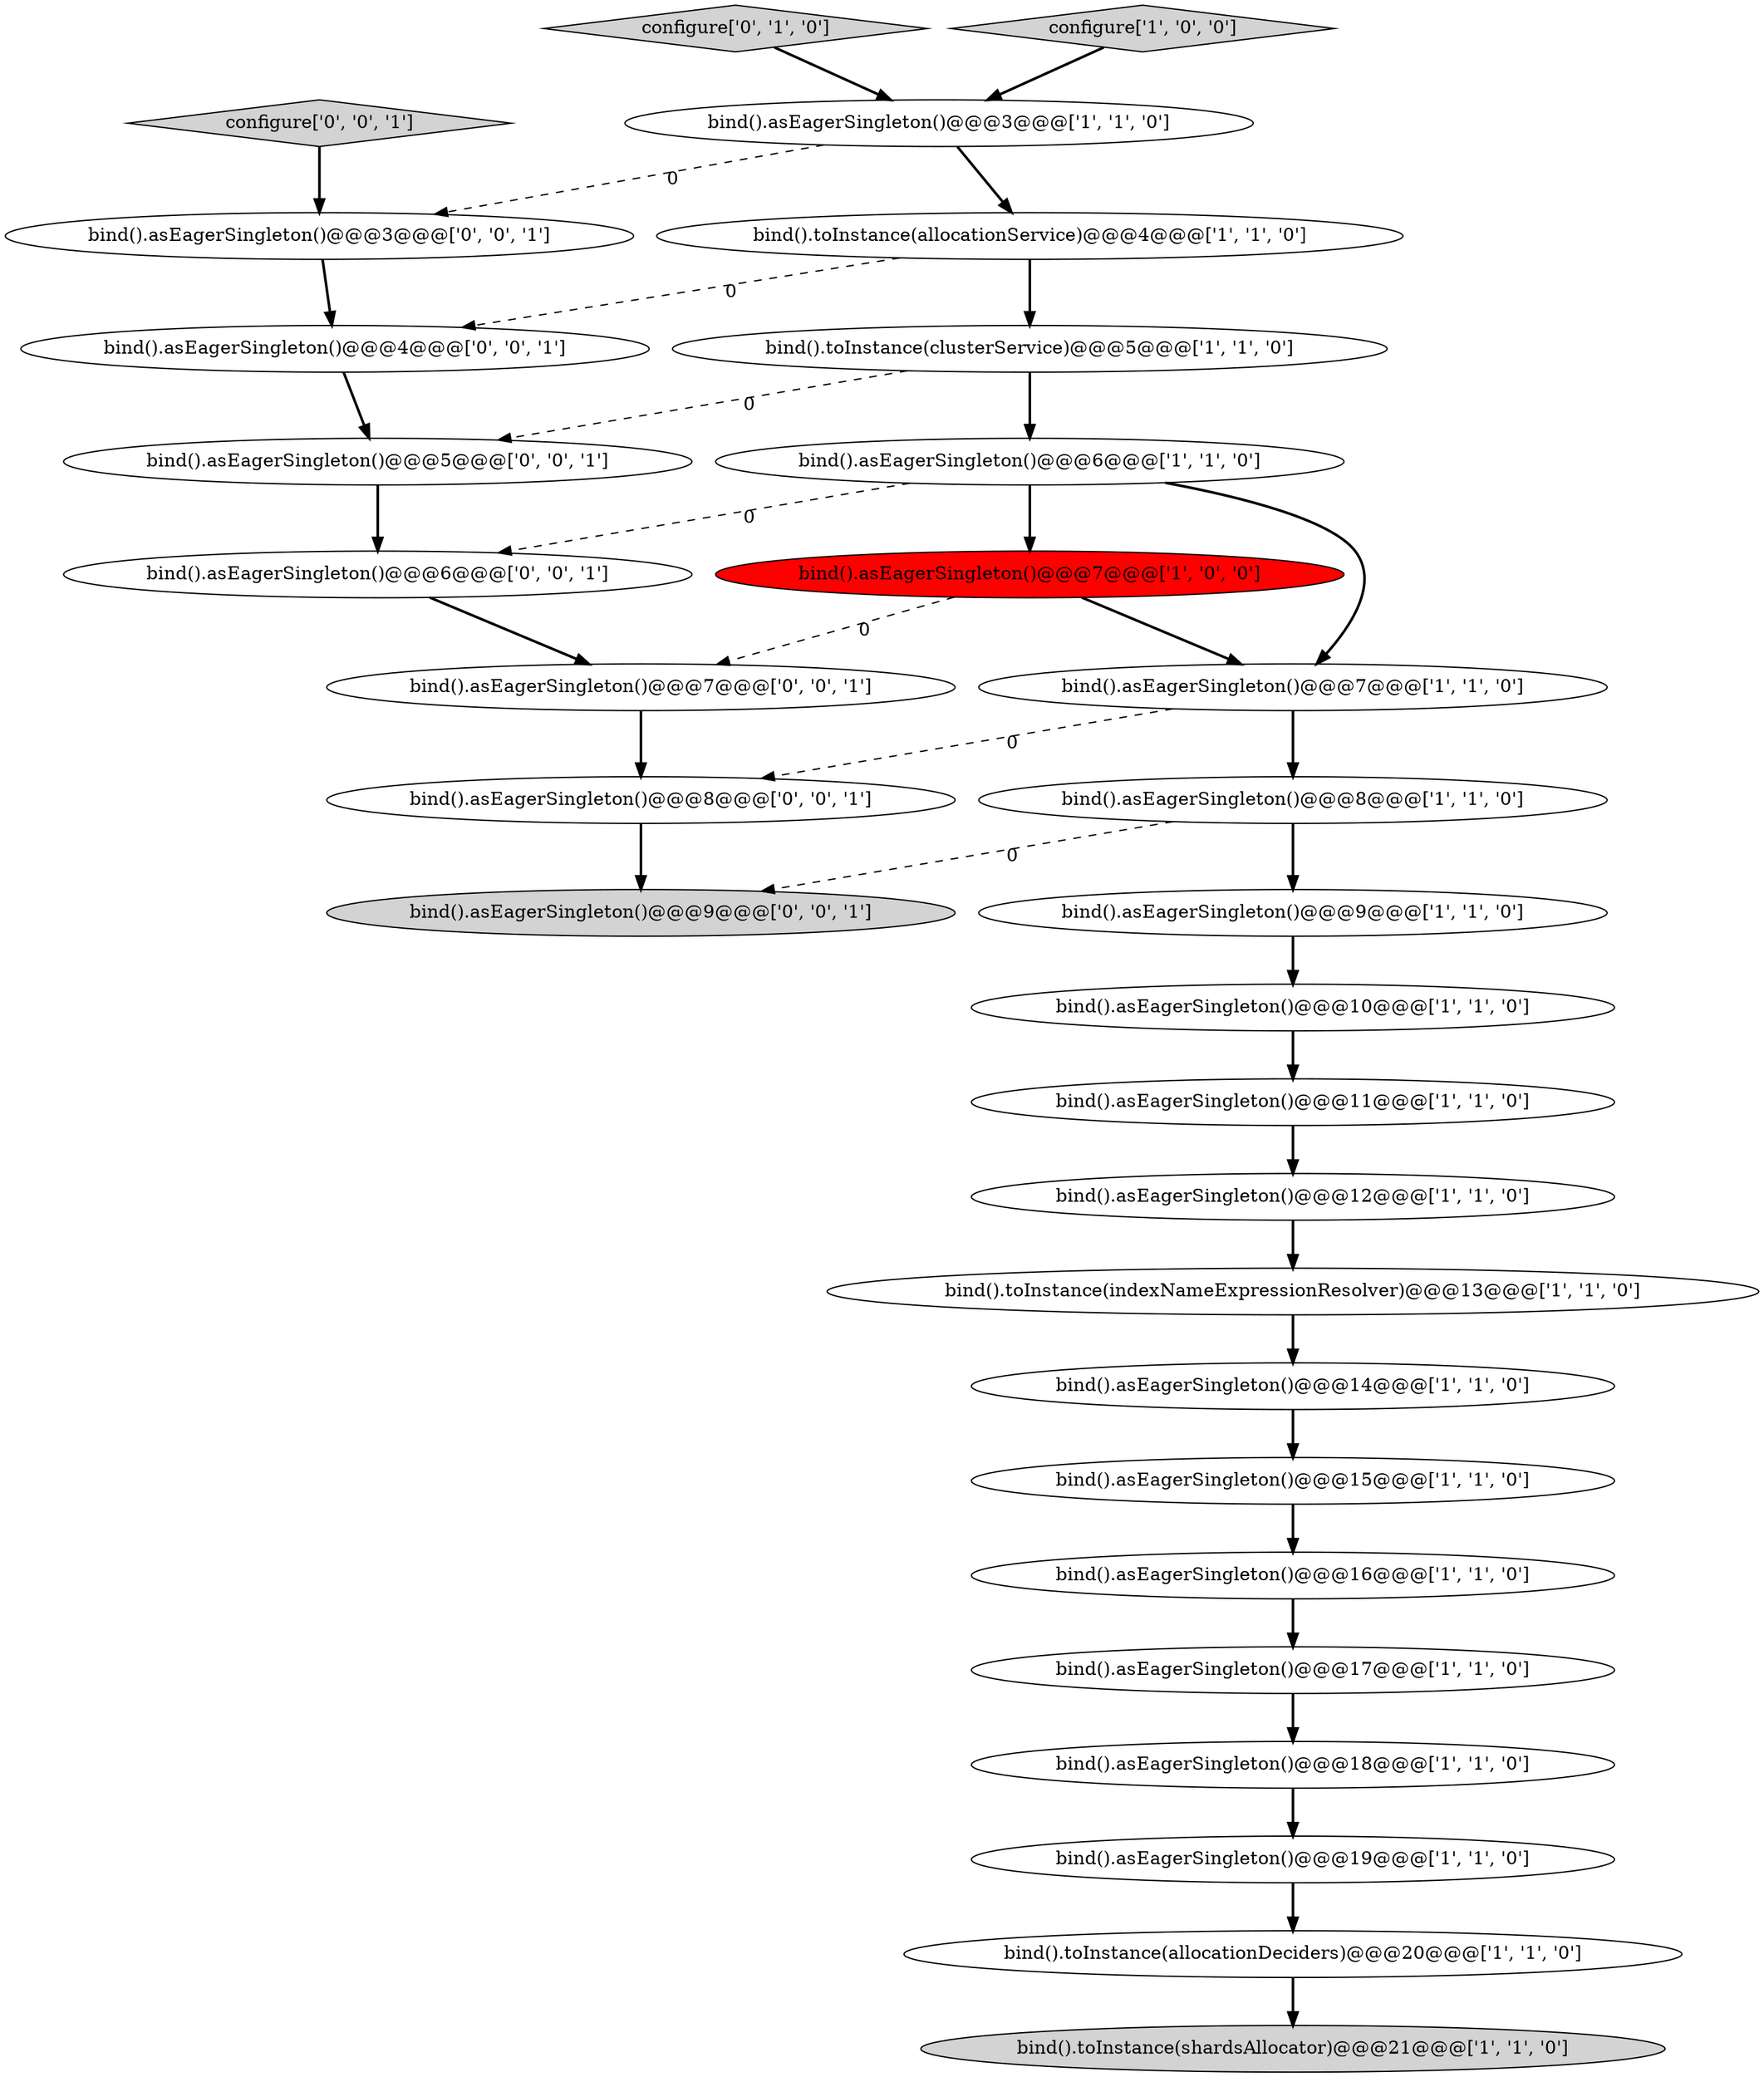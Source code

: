 digraph {
6 [style = filled, label = "bind().asEagerSingleton()@@@7@@@['1', '0', '0']", fillcolor = red, shape = ellipse image = "AAA1AAABBB1BBB"];
28 [style = filled, label = "bind().asEagerSingleton()@@@9@@@['0', '0', '1']", fillcolor = lightgray, shape = ellipse image = "AAA0AAABBB3BBB"];
19 [style = filled, label = "bind().toInstance(indexNameExpressionResolver)@@@13@@@['1', '1', '0']", fillcolor = white, shape = ellipse image = "AAA0AAABBB1BBB"];
21 [style = filled, label = "configure['0', '1', '0']", fillcolor = lightgray, shape = diamond image = "AAA0AAABBB2BBB"];
13 [style = filled, label = "bind().toInstance(allocationDeciders)@@@20@@@['1', '1', '0']", fillcolor = white, shape = ellipse image = "AAA0AAABBB1BBB"];
27 [style = filled, label = "bind().asEagerSingleton()@@@8@@@['0', '0', '1']", fillcolor = white, shape = ellipse image = "AAA0AAABBB3BBB"];
17 [style = filled, label = "bind().asEagerSingleton()@@@16@@@['1', '1', '0']", fillcolor = white, shape = ellipse image = "AAA0AAABBB1BBB"];
2 [style = filled, label = "bind().asEagerSingleton()@@@7@@@['1', '1', '0']", fillcolor = white, shape = ellipse image = "AAA0AAABBB1BBB"];
25 [style = filled, label = "bind().asEagerSingleton()@@@6@@@['0', '0', '1']", fillcolor = white, shape = ellipse image = "AAA0AAABBB3BBB"];
14 [style = filled, label = "bind().asEagerSingleton()@@@18@@@['1', '1', '0']", fillcolor = white, shape = ellipse image = "AAA0AAABBB1BBB"];
12 [style = filled, label = "bind().asEagerSingleton()@@@19@@@['1', '1', '0']", fillcolor = white, shape = ellipse image = "AAA0AAABBB1BBB"];
24 [style = filled, label = "bind().asEagerSingleton()@@@4@@@['0', '0', '1']", fillcolor = white, shape = ellipse image = "AAA0AAABBB3BBB"];
15 [style = filled, label = "bind().asEagerSingleton()@@@17@@@['1', '1', '0']", fillcolor = white, shape = ellipse image = "AAA0AAABBB1BBB"];
29 [style = filled, label = "configure['0', '0', '1']", fillcolor = lightgray, shape = diamond image = "AAA0AAABBB3BBB"];
7 [style = filled, label = "configure['1', '0', '0']", fillcolor = lightgray, shape = diamond image = "AAA0AAABBB1BBB"];
20 [style = filled, label = "bind().asEagerSingleton()@@@11@@@['1', '1', '0']", fillcolor = white, shape = ellipse image = "AAA0AAABBB1BBB"];
1 [style = filled, label = "bind().asEagerSingleton()@@@14@@@['1', '1', '0']", fillcolor = white, shape = ellipse image = "AAA0AAABBB1BBB"];
26 [style = filled, label = "bind().asEagerSingleton()@@@7@@@['0', '0', '1']", fillcolor = white, shape = ellipse image = "AAA0AAABBB3BBB"];
8 [style = filled, label = "bind().asEagerSingleton()@@@3@@@['1', '1', '0']", fillcolor = white, shape = ellipse image = "AAA0AAABBB1BBB"];
5 [style = filled, label = "bind().asEagerSingleton()@@@12@@@['1', '1', '0']", fillcolor = white, shape = ellipse image = "AAA0AAABBB1BBB"];
23 [style = filled, label = "bind().asEagerSingleton()@@@3@@@['0', '0', '1']", fillcolor = white, shape = ellipse image = "AAA0AAABBB3BBB"];
18 [style = filled, label = "bind().asEagerSingleton()@@@8@@@['1', '1', '0']", fillcolor = white, shape = ellipse image = "AAA0AAABBB1BBB"];
0 [style = filled, label = "bind().toInstance(shardsAllocator)@@@21@@@['1', '1', '0']", fillcolor = lightgray, shape = ellipse image = "AAA0AAABBB1BBB"];
11 [style = filled, label = "bind().asEagerSingleton()@@@6@@@['1', '1', '0']", fillcolor = white, shape = ellipse image = "AAA0AAABBB1BBB"];
22 [style = filled, label = "bind().asEagerSingleton()@@@5@@@['0', '0', '1']", fillcolor = white, shape = ellipse image = "AAA0AAABBB3BBB"];
4 [style = filled, label = "bind().asEagerSingleton()@@@10@@@['1', '1', '0']", fillcolor = white, shape = ellipse image = "AAA0AAABBB1BBB"];
9 [style = filled, label = "bind().asEagerSingleton()@@@15@@@['1', '1', '0']", fillcolor = white, shape = ellipse image = "AAA0AAABBB1BBB"];
3 [style = filled, label = "bind().asEagerSingleton()@@@9@@@['1', '1', '0']", fillcolor = white, shape = ellipse image = "AAA0AAABBB1BBB"];
16 [style = filled, label = "bind().toInstance(allocationService)@@@4@@@['1', '1', '0']", fillcolor = white, shape = ellipse image = "AAA0AAABBB1BBB"];
10 [style = filled, label = "bind().toInstance(clusterService)@@@5@@@['1', '1', '0']", fillcolor = white, shape = ellipse image = "AAA0AAABBB1BBB"];
8->16 [style = bold, label=""];
22->25 [style = bold, label=""];
18->3 [style = bold, label=""];
15->14 [style = bold, label=""];
16->10 [style = bold, label=""];
16->24 [style = dashed, label="0"];
27->28 [style = bold, label=""];
11->6 [style = bold, label=""];
8->23 [style = dashed, label="0"];
21->8 [style = bold, label=""];
2->27 [style = dashed, label="0"];
2->18 [style = bold, label=""];
9->17 [style = bold, label=""];
29->23 [style = bold, label=""];
10->22 [style = dashed, label="0"];
7->8 [style = bold, label=""];
24->22 [style = bold, label=""];
3->4 [style = bold, label=""];
11->2 [style = bold, label=""];
1->9 [style = bold, label=""];
20->5 [style = bold, label=""];
6->2 [style = bold, label=""];
5->19 [style = bold, label=""];
12->13 [style = bold, label=""];
19->1 [style = bold, label=""];
26->27 [style = bold, label=""];
23->24 [style = bold, label=""];
6->26 [style = dashed, label="0"];
14->12 [style = bold, label=""];
25->26 [style = bold, label=""];
4->20 [style = bold, label=""];
17->15 [style = bold, label=""];
11->25 [style = dashed, label="0"];
18->28 [style = dashed, label="0"];
13->0 [style = bold, label=""];
10->11 [style = bold, label=""];
}
